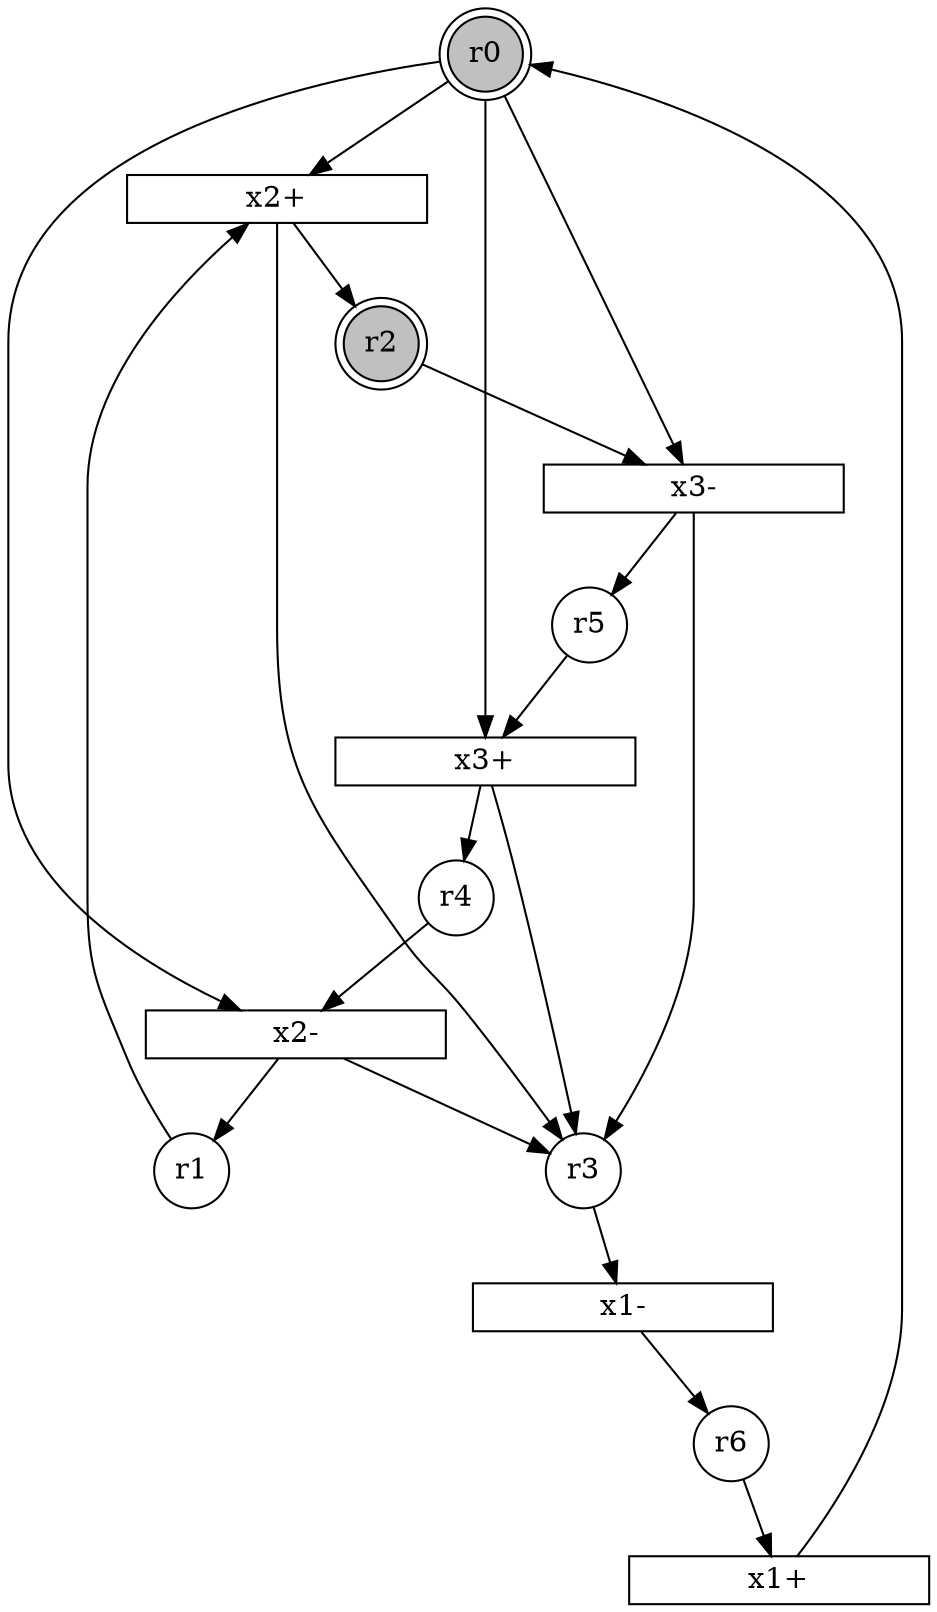 digraph pulse_PN{
subgraph initial_place {
	node [shape=doublecircle,fixedsize=true, fixedsize = 2, color = black, fillcolor = gray, style = filled];
	r0;
	r2;
}
subgraph place {     
	node [shape=circle,fixedsize=true, fixedsize = 2];
	r1;
	r3;
	r5;
	r6;
	r4;
}
subgraph transitions {
	node [shape=rect,height=0.2,width=2, forcelabels = false];
	0 [label = "x2+"];
	1 [label = "x3-"];
	2 [label = "x1-"];
	3 [label = "x2-"];
	4 [label = "x3+"];
	5 [label = "x1+"];
}
	r0 -> 0;
	r1 -> 0;
	r0 -> 1;
	r2 -> 1;
	r3 -> 2;
	r0 -> 3;
	r4 -> 3;
	r0 -> 4;
	r5 -> 4;
	r6 -> 5;
	0 -> r2;
	0 -> r3;
	1 -> r3;
	1 -> r5;
	2 -> r6;
	3 -> r1;
	3 -> r3;
	4 -> r3;
	4 -> r4;
	5 -> r0;
}
